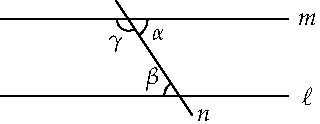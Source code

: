 settings.tex="pdflatex";

texpreamble("\usepackage{amsmath}
\usepackage{amsthm,amssymb}
\usepackage{mathpazo}
\usepackage[svgnames]{xcolor}
");
import graph;

size(160);

path l=(-4,1)--(3.5,1);
path m=(-4,-1)--(3.5,-1);
path n=(-1,1.5)--(1,-1.5);

pair A=intersectionpoint(l,n);
pair B=intersectionpoint(m,n);

draw(l);
draw(m);
draw(n);

label("$m$",(4,1));
label("$\ell$",(4,-1));

draw("$\alpha$",arc(A,0.5,180*angle(B-A)/pi,0));
draw("$\gamma$",arc(A,0.3,180,180*angle(B-A)/pi,CCW));
draw("$\beta$",arc(B,0.4,180*angle(A-B)/pi,180));

label("$n$",(1.3,-1.5));


